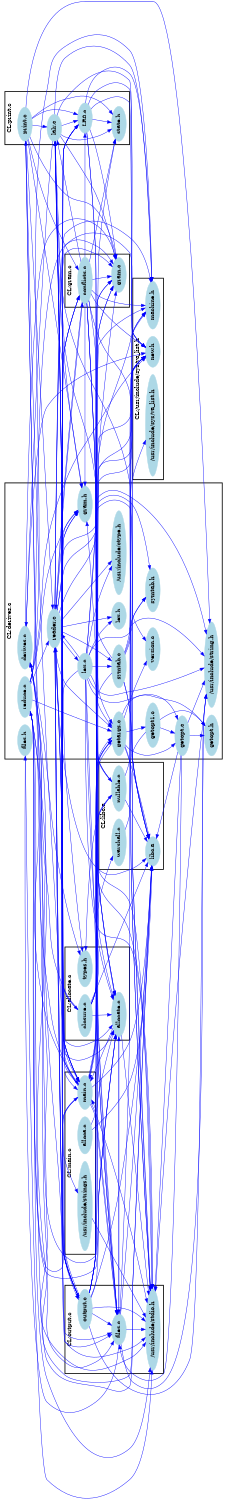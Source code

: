 digraph G {
size = "10,10";
rotate = 90;
subgraph cluster0 {
label = "CL:print.c";
color = black;
style = bold;
"print.c"[label="print.c",shape=ellipse,color=lightblue,fontcolor=black,style=filled];
"state.h"[label="state.h",shape=ellipse,color=lightblue,fontcolor=black,style=filled];
"LR0.c"[label="LR0.c",shape=ellipse,color=lightblue,fontcolor=black,style=filled];
"lalr.c"[label="lalr.c",shape=ellipse,color=lightblue,fontcolor=black,style=filled];
}
subgraph cluster1 {
label = "CL:gram.c";
color = black;
style = bold;
"gram.c"[label="gram.c",shape=ellipse,color=lightblue,fontcolor=black,style=filled];
"conflicts.c"[label="conflicts.c",shape=ellipse,color=lightblue,fontcolor=black,style=filled];
}
subgraph cluster2 {
label = "CL:/usr/include/sys/va_list.h";
color = black;
style = bold;
"/usr/include/sys/va_list.h"[label="/usr/include/sys/va_list.h",shape=ellipse,color=lightblue,fontcolor=black,style=filled];
"new.h"[label="new.h",shape=ellipse,color=lightblue,fontcolor=black,style=filled];
"machine.h"[label="machine.h",shape=ellipse,color=lightblue,fontcolor=black,style=filled];
}
subgraph cluster3 {
label = "CL:output.c";
color = black;
style = bold;
"output.c"[label="output.c",shape=ellipse,color=lightblue,fontcolor=black,style=filled];
"/usr/include/stdio.h"[label="/usr/include/stdio.h",shape=ellipse,color=lightblue,fontcolor=black,style=filled];
"files.c"[label="files.c",shape=ellipse,color=lightblue,fontcolor=black,style=filled];
}
subgraph cluster4 {
label = "CL:main.c";
color = black;
style = bold;
"main.c"[label="main.c",shape=ellipse,color=lightblue,fontcolor=black,style=filled];
"/usr/include/strings.h"[label="/usr/include/strings.h",shape=ellipse,color=lightblue,fontcolor=black,style=filled];
"alloca.c"[label="alloca.c",shape=ellipse,color=lightblue,fontcolor=black,style=filled];
}
subgraph cluster5 {
label = "CL:allocate.c";
color = black;
style = bold;
"allocate.c"[label="allocate.c",shape=ellipse,color=lightblue,fontcolor=black,style=filled];
"closure.c"[label="closure.c",shape=ellipse,color=lightblue,fontcolor=black,style=filled];
"types.h"[label="types.h",shape=ellipse,color=lightblue,fontcolor=black,style=filled];
}
subgraph cluster6 {
label = "CL:libc.a";
color = black;
style = bold;
"libc.a"[label="libc.a",shape=ellipse,color=lightblue,fontcolor=black,style=filled];
"nullable.c"[label="nullable.c",shape=ellipse,color=lightblue,fontcolor=black,style=filled];
"warshall.c"[label="warshall.c",shape=ellipse,color=lightblue,fontcolor=black,style=filled];
}
subgraph cluster7 {
label = "CL:derives.c";
color = black;
style = bold;
"derives.c"[label="derives.c",shape=ellipse,color=lightblue,fontcolor=black,style=filled];
"/usr/include/string.h"[label="/usr/include/string.h",shape=ellipse,color=lightblue,fontcolor=black,style=filled];
"gram.h"[label="gram.h",shape=ellipse,color=lightblue,fontcolor=black,style=filled];
"reader.c"[label="reader.c",shape=ellipse,color=lightblue,fontcolor=black,style=filled];
"files.h"[label="files.h",shape=ellipse,color=lightblue,fontcolor=black,style=filled];
"getargs.c"[label="getargs.c",shape=ellipse,color=lightblue,fontcolor=black,style=filled];
"version.c"[label="version.c",shape=ellipse,color=lightblue,fontcolor=black,style=filled];
"getopt.h"[label="getopt.h",shape=ellipse,color=lightblue,fontcolor=black,style=filled];
"getopt.c"[label="getopt.c",shape=ellipse,color=lightblue,fontcolor=black,style=filled];
"getopt1.c"[label="getopt1.c",shape=ellipse,color=lightblue,fontcolor=black,style=filled];
"symtab.h"[label="symtab.h",shape=ellipse,color=lightblue,fontcolor=black,style=filled];
"lex.c"[label="lex.c",shape=ellipse,color=lightblue,fontcolor=black,style=filled];
"lex.h"[label="lex.h",shape=ellipse,color=lightblue,fontcolor=black,style=filled];
"/usr/include/ctype.h"[label="/usr/include/ctype.h",shape=ellipse,color=lightblue,fontcolor=black,style=filled];
"symtab.c"[label="symtab.c",shape=ellipse,color=lightblue,fontcolor=black,style=filled];
"reduce.c"[label="reduce.c",shape=ellipse,color=lightblue,fontcolor=black,style=filled];
}
"LR0.c" -> "state.h"[color=blue,font=6];
"LR0.c" -> "new.h"[color=blue,font=6];
"LR0.c" -> "machine.h"[color=blue,font=6];
"LR0.c" -> "/usr/include/stdio.h"[color=blue,font=6];
"LR0.c" -> "main.c"[color=blue,font=6];
"LR0.c" -> "gram.c"[color=blue,font=6];
"LR0.c" -> "allocate.c"[color=blue,font=6];
"LR0.c" -> "closure.c"[color=blue,font=6];
"LR0.c" -> "libc.a"[color=blue,font=6];
"/usr/include/stdio.h" -> "/usr/include/sys/va_list.h"[color=blue,font=6];
"/usr/include/strings.h" -> "/usr/include/stdio.h"[color=blue,font=6];
"/usr/include/string.h" -> "/usr/include/stdio.h"[color=blue,font=6];
"alloca.c" -> "allocate.c"[color=blue,font=6];
"alloca.c" -> "libc.a"[color=blue,font=6];
"allocate.c" -> "/usr/include/stdio.h"[color=blue,font=6];
"allocate.c" -> "files.c"[color=blue,font=6];
"allocate.c" -> "main.c"[color=blue,font=6];
"closure.c" -> "new.h"[color=blue,font=6];
"closure.c" -> "machine.h"[color=blue,font=6];
"closure.c" -> "gram.h"[color=blue,font=6];
"closure.c" -> "gram.c"[color=blue,font=6];
"closure.c" -> "libc.a"[color=blue,font=6];
"closure.c" -> "allocate.c"[color=blue,font=6];
"closure.c" -> "warshall.c"[color=blue,font=6];
"closure.c" -> "derives.c"[color=blue,font=6];
"files.h" -> "/usr/include/stdio.h"[color=blue,font=6];
"conflicts.c" -> "/usr/include/stdio.h"[color=blue,font=6];
"conflicts.c" -> "machine.h"[color=blue,font=6];
"conflicts.c" -> "state.h"[color=blue,font=6];
"conflicts.c" -> "gram.h"[color=blue,font=6];
"conflicts.c" -> "new.h"[color=blue,font=6];
"conflicts.c" -> "getargs.c"[color=blue,font=6];
"conflicts.c" -> "libc.a"[color=blue,font=6];
"conflicts.c" -> "files.c"[color=blue,font=6];
"conflicts.c" -> "lalr.c"[color=blue,font=6];
"conflicts.c" -> "gram.c"[color=blue,font=6];
"conflicts.c" -> "allocate.c"[color=blue,font=6];
"conflicts.c" -> "/usr/include/strings.h"[color=blue,font=6];
"conflicts.c" -> "LR0.c"[color=blue,font=6];
"conflicts.c" -> "reader.c"[color=blue,font=6];
"derives.c" -> "new.h"[color=blue,font=6];
"derives.c" -> "types.h"[color=blue,font=6];
"derives.c" -> "gram.c"[color=blue,font=6];
"derives.c" -> "libc.a"[color=blue,font=6];
"derives.c" -> "allocate.c"[color=blue,font=6];
"files.c" -> "/usr/include/stdio.h"[color=blue,font=6];
"files.c" -> "files.h"[color=blue,font=6];
"files.c" -> "new.h"[color=blue,font=6];
"files.c" -> "/usr/include/string.h"[color=blue,font=6];
"files.c" -> "getargs.c"[color=blue,font=6];
"files.c" -> "libc.a"[color=blue,font=6];
"files.c" -> "allocate.c"[color=blue,font=6];
"files.c" -> "main.c"[color=blue,font=6];
"getargs.c" -> "/usr/include/stdio.h"[color=blue,font=6];
"getargs.c" -> "getopt.h"[color=blue,font=6];
"getargs.c" -> "main.c"[color=blue,font=6];
"getargs.c" -> "files.c"[color=blue,font=6];
"getargs.c" -> "getopt.c"[color=blue,font=6];
"getargs.c" -> "libc.a"[color=blue,font=6];
"getargs.c" -> "version.c"[color=blue,font=6];
"getargs.c" -> "getopt1.c"[color=blue,font=6];
"getopt.c" -> "/usr/include/stdio.h"[color=blue,font=6];
"getopt.c" -> "getopt.h"[color=blue,font=6];
"getopt.c" -> "libc.a"[color=blue,font=6];
"getopt.c" -> "/usr/include/string.h"[color=blue,font=6];
"getopt.c" -> "files.c"[color=blue,font=6];
"getopt1.c" -> "getopt.h"[color=blue,font=6];
"getopt1.c" -> "/usr/include/stdio.h"[color=blue,font=6];
"getopt1.c" -> "getopt.c"[color=blue,font=6];
"lalr.c" -> "new.h"[color=blue,font=6];
"lalr.c" -> "types.h"[color=blue,font=6];
"lalr.c" -> "machine.h"[color=blue,font=6];
"lalr.c" -> "state.h"[color=blue,font=6];
"lalr.c" -> "gram.h"[color=blue,font=6];
"lalr.c" -> "libc.a"[color=blue,font=6];
"lalr.c" -> "allocate.c"[color=blue,font=6];
"lalr.c" -> "gram.c"[color=blue,font=6];
"lalr.c" -> "nullable.c"[color=blue,font=6];
"lalr.c" -> "LR0.c"[color=blue,font=6];
"lalr.c" -> "main.c"[color=blue,font=6];
"lalr.c" -> "derives.c"[color=blue,font=6];
"lex.c" -> "symtab.h"[color=blue,font=6];
"lex.c" -> "/usr/include/stdio.h"[color=blue,font=6];
"lex.c" -> "lex.h"[color=blue,font=6];
"lex.c" -> "/usr/include/ctype.h"[color=blue,font=6];
"lex.c" -> "new.h"[color=blue,font=6];
"lex.c" -> "/usr/include/string.h"[color=blue,font=6];
"lex.c" -> "main.c"[color=blue,font=6];
"lex.c" -> "files.c"[color=blue,font=6];
"lex.c" -> "reader.c"[color=blue,font=6];
"lex.c" -> "getargs.c"[color=blue,font=6];
"lex.c" -> "symtab.c"[color=blue,font=6];
"lex.c" -> "getopt.c"[color=blue,font=6];
"lex.c" -> "gram.c"[color=blue,font=6];
"lex.c" -> "allocate.c"[color=blue,font=6];
"main.c" -> "/usr/include/stdio.h"[color=blue,font=6];
"main.c" -> "machine.h"[color=blue,font=6];
"main.c" -> "getargs.c"[color=blue,font=6];
"main.c" -> "print.c"[color=blue,font=6];
"main.c" -> "files.c"[color=blue,font=6];
"main.c" -> "reader.c"[color=blue,font=6];
"main.c" -> "derives.c"[color=blue,font=6];
"main.c" -> "libc.a"[color=blue,font=6];
"main.c" -> "reduce.c"[color=blue,font=6];
"main.c" -> "LR0.c"[color=blue,font=6];
"main.c" -> "nullable.c"[color=blue,font=6];
"main.c" -> "conflicts.c"[color=blue,font=6];
"main.c" -> "output.c"[color=blue,font=6];
"main.c" -> "lalr.c"[color=blue,font=6];
"nullable.c" -> "types.h"[color=blue,font=6];
"nullable.c" -> "new.h"[color=blue,font=6];
"nullable.c" -> "gram.h"[color=blue,font=6];
"nullable.c" -> "libc.a"[color=blue,font=6];
"nullable.c" -> "gram.c"[color=blue,font=6];
"nullable.c" -> "allocate.c"[color=blue,font=6];
"output.c" -> "/usr/include/stdio.h"[color=blue,font=6];
"output.c" -> "new.h"[color=blue,font=6];
"output.c" -> "state.h"[color=blue,font=6];
"output.c" -> "gram.h"[color=blue,font=6];
"output.c" -> "machine.h"[color=blue,font=6];
"output.c" -> "gram.c"[color=blue,font=6];
"output.c" -> "lalr.c"[color=blue,font=6];
"output.c" -> "files.c"[color=blue,font=6];
"output.c" -> "LR0.c"[color=blue,font=6];
"output.c" -> "getargs.c"[color=blue,font=6];
"output.c" -> "allocate.c"[color=blue,font=6];
"output.c" -> "reader.c"[color=blue,font=6];
"output.c" -> "libc.a"[color=blue,font=6];
"output.c" -> "conflicts.c"[color=blue,font=6];
"output.c" -> "main.c"[color=blue,font=6];
"output.c" -> "/usr/include/string.h"[color=blue,font=6];
"print.c" -> "state.h"[color=blue,font=6];
"print.c" -> "/usr/include/stdio.h"[color=blue,font=6];
"print.c" -> "gram.h"[color=blue,font=6];
"print.c" -> "gram.c"[color=blue,font=6];
"print.c" -> "conflicts.c"[color=blue,font=6];
"print.c" -> "reader.c"[color=blue,font=6];
"print.c" -> "files.c"[color=blue,font=6];
"print.c" -> "lalr.c"[color=blue,font=6];
"print.c" -> "LR0.c"[color=blue,font=6];
"print.c" -> "/usr/include/string.h"[color=blue,font=6];
"reader.c" -> "lex.h"[color=blue,font=6];
"reader.c" -> "/usr/include/stdio.h"[color=blue,font=6];
"reader.c" -> "/usr/include/ctype.h"[color=blue,font=6];
"reader.c" -> "new.h"[color=blue,font=6];
"reader.c" -> "symtab.h"[color=blue,font=6];
"reader.c" -> "gram.h"[color=blue,font=6];
"reader.c" -> "machine.h"[color=blue,font=6];
"reader.c" -> "main.c"[color=blue,font=6];
"reader.c" -> "files.c"[color=blue,font=6];
"reader.c" -> "allocate.c"[color=blue,font=6];
"reader.c" -> "gram.c"[color=blue,font=6];
"reader.c" -> "lex.c"[color=blue,font=6];
"reader.c" -> "/usr/include/string.h"[color=blue,font=6];
"reader.c" -> "getargs.c"[color=blue,font=6];
"reader.c" -> "conflicts.c"[color=blue,font=6];
"reader.c" -> "symtab.c"[color=blue,font=6];
"reader.c" -> "version.c"[color=blue,font=6];
"reader.c" -> "libc.a"[color=blue,font=6];
"reader.c" -> "output.c"[color=blue,font=6];
"reduce.c" -> "/usr/include/stdio.h"[color=blue,font=6];
"reduce.c" -> "machine.h"[color=blue,font=6];
"reduce.c" -> "gram.h"[color=blue,font=6];
"reduce.c" -> "new.h"[color=blue,font=6];
"reduce.c" -> "gram.c"[color=blue,font=6];
"reduce.c" -> "allocate.c"[color=blue,font=6];
"reduce.c" -> "libc.a"[color=blue,font=6];
"reduce.c" -> "main.c"[color=blue,font=6];
"reduce.c" -> "reader.c"[color=blue,font=6];
"reduce.c" -> "files.c"[color=blue,font=6];
"reduce.c" -> "getargs.c"[color=blue,font=6];
"symtab.c" -> "new.h"[color=blue,font=6];
"symtab.c" -> "symtab.h"[color=blue,font=6];
"symtab.c" -> "/usr/include/stdio.h"[color=blue,font=6];
"symtab.c" -> "allocate.c"[color=blue,font=6];
"symtab.c" -> "gram.c"[color=blue,font=6];
"symtab.c" -> "/usr/include/string.h"[color=blue,font=6];
"symtab.c" -> "libc.a"[color=blue,font=6];
"warshall.c" -> "machine.h"[color=blue,font=6];
}